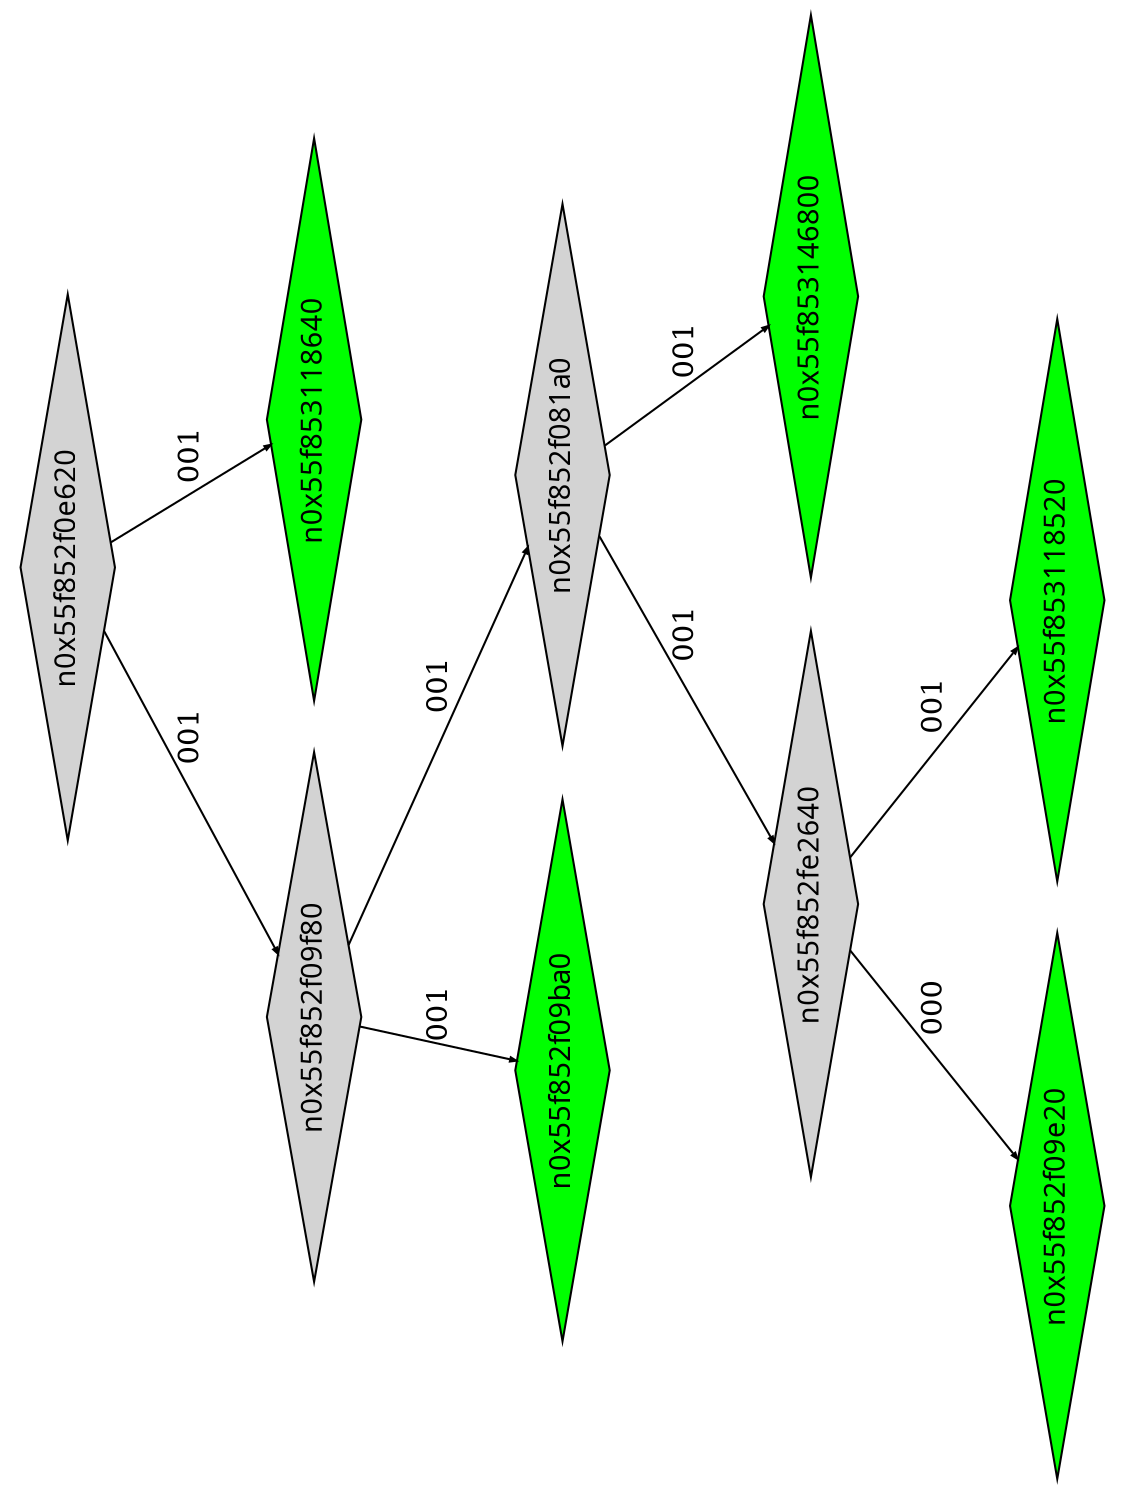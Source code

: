 digraph G {
	size="10,7.5";
	ratio=fill;
	rotate=90;
	center = "true";
	node [style="filled",width=.1,height=.1,fontname="Terminus"]
	edge [arrowsize=.3]
	n0x55f852f0e620 [shape=diamond];
	n0x55f852f0e620 -> n0x55f852f09f80 [label=001];
	n0x55f852f0e620 -> n0x55f853118640 [label=001];
	n0x55f853118640 [shape=diamond,fillcolor=green];
	n0x55f852f09f80 [shape=diamond];
	n0x55f852f09f80 -> n0x55f852f09ba0 [label=001];
	n0x55f852f09f80 -> n0x55f852f081a0 [label=001];
	n0x55f852f081a0 [shape=diamond];
	n0x55f852f081a0 -> n0x55f852fe2640 [label=001];
	n0x55f852f081a0 -> n0x55f853146800 [label=001];
	n0x55f853146800 [shape=diamond,fillcolor=green];
	n0x55f852fe2640 [shape=diamond];
	n0x55f852fe2640 -> n0x55f852f09e20 [label=000];
	n0x55f852fe2640 -> n0x55f853118520 [label=001];
	n0x55f853118520 [shape=diamond,fillcolor=green];
	n0x55f852f09e20 [shape=diamond,fillcolor=green];
	n0x55f852f09ba0 [shape=diamond,fillcolor=green];
}

